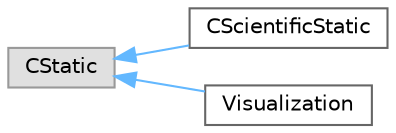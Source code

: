 digraph "Graphical Class Hierarchy"
{
 // LATEX_PDF_SIZE
  bgcolor="transparent";
  edge [fontname=Helvetica,fontsize=10,labelfontname=Helvetica,labelfontsize=10];
  node [fontname=Helvetica,fontsize=10,shape=box,height=0.2,width=0.4];
  rankdir="LR";
  Node0 [id="Node000000",label="CStatic",height=0.2,width=0.4,color="grey60", fillcolor="#E0E0E0", style="filled",tooltip=" "];
  Node0 -> Node1 [id="edge29_Node000000_Node000001",dir="back",color="steelblue1",style="solid",tooltip=" "];
  Node1 [id="Node000001",label="CScientificStatic",height=0.2,width=0.4,color="grey40", fillcolor="white", style="filled",URL="$classCScientificStatic.html",tooltip="A custom static control class for rendering mathematical expressions with special formatting for symb..."];
  Node0 -> Node2 [id="edge30_Node000000_Node000002",dir="back",color="steelblue1",style="solid",tooltip=" "];
  Node2 [id="Node000002",label="Visualization",height=0.2,width=0.4,color="grey40", fillcolor="white", style="filled",URL="$classVisualization.html",tooltip="A class responsible for handling the visualization of graphical elements in a static control."];
}
